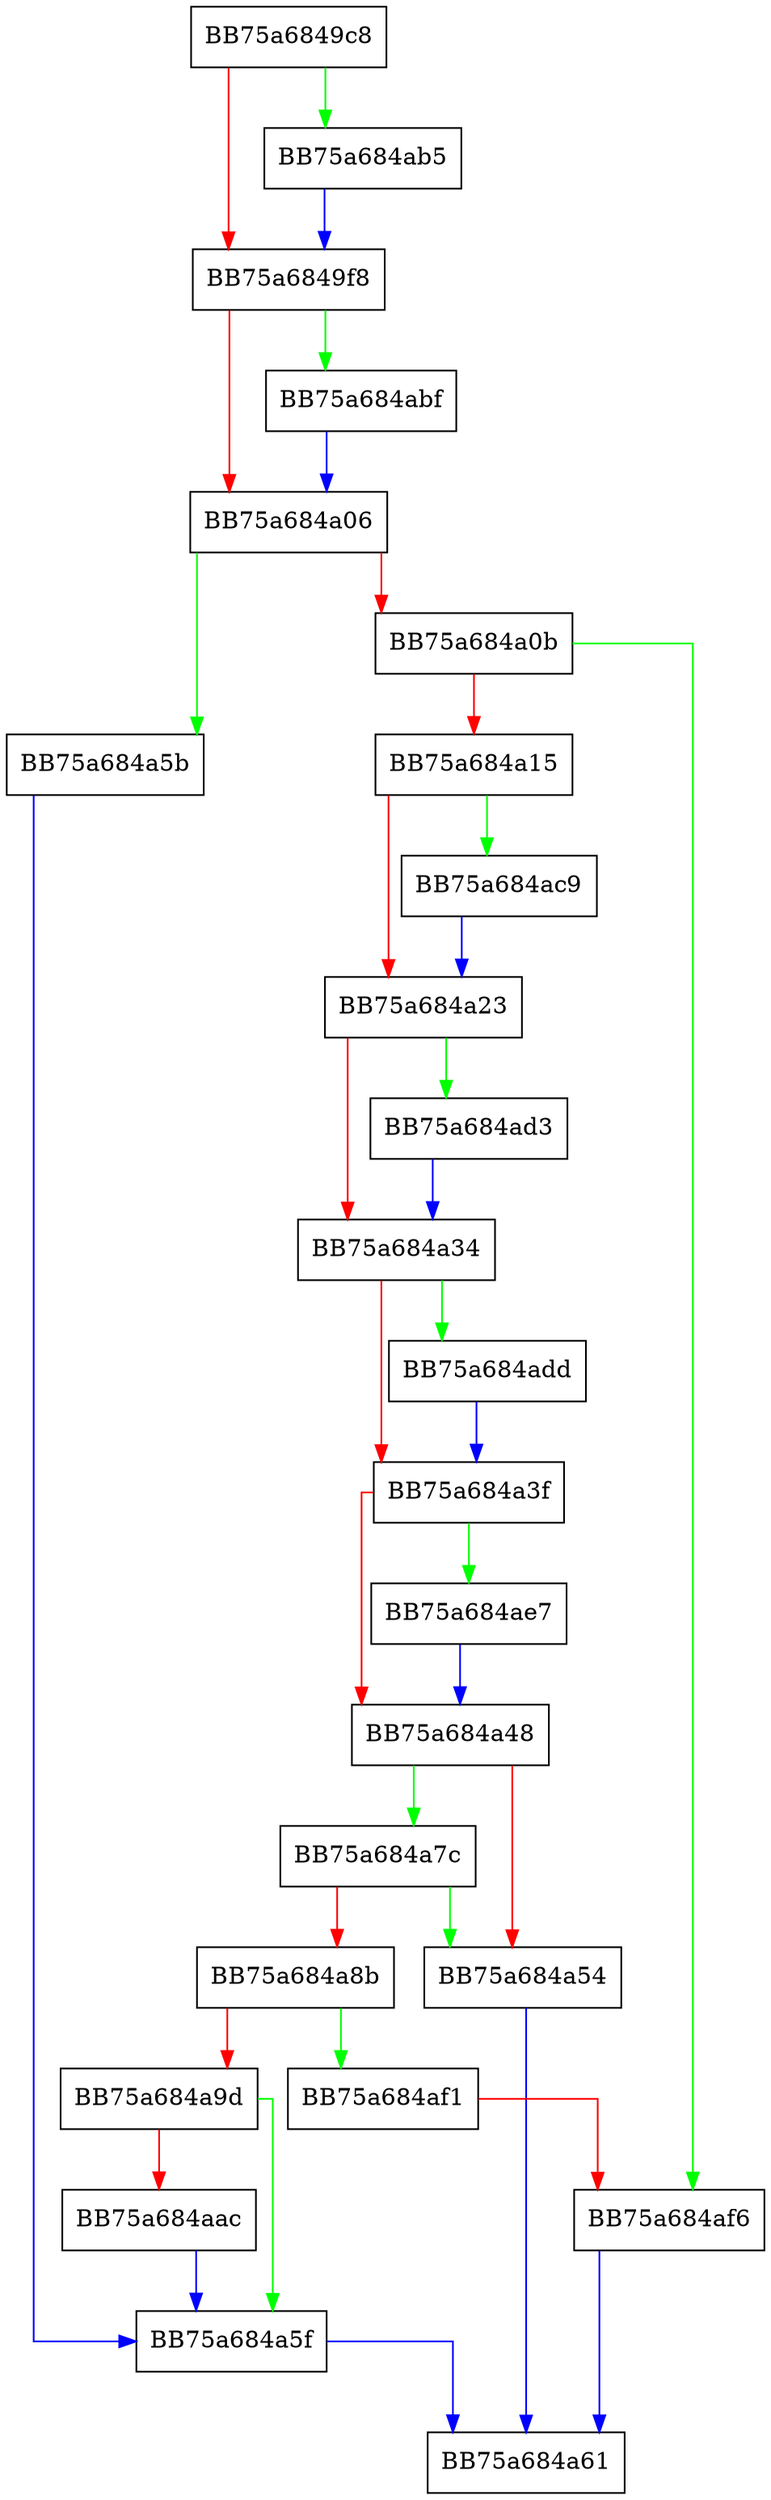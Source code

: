 digraph ExtractorNameAsSpecified {
  node [shape="box"];
  graph [splines=ortho];
  BB75a6849c8 -> BB75a684ab5 [color="green"];
  BB75a6849c8 -> BB75a6849f8 [color="red"];
  BB75a6849f8 -> BB75a684abf [color="green"];
  BB75a6849f8 -> BB75a684a06 [color="red"];
  BB75a684a06 -> BB75a684a5b [color="green"];
  BB75a684a06 -> BB75a684a0b [color="red"];
  BB75a684a0b -> BB75a684af6 [color="green"];
  BB75a684a0b -> BB75a684a15 [color="red"];
  BB75a684a15 -> BB75a684ac9 [color="green"];
  BB75a684a15 -> BB75a684a23 [color="red"];
  BB75a684a23 -> BB75a684ad3 [color="green"];
  BB75a684a23 -> BB75a684a34 [color="red"];
  BB75a684a34 -> BB75a684add [color="green"];
  BB75a684a34 -> BB75a684a3f [color="red"];
  BB75a684a3f -> BB75a684ae7 [color="green"];
  BB75a684a3f -> BB75a684a48 [color="red"];
  BB75a684a48 -> BB75a684a7c [color="green"];
  BB75a684a48 -> BB75a684a54 [color="red"];
  BB75a684a54 -> BB75a684a61 [color="blue"];
  BB75a684a5b -> BB75a684a5f [color="blue"];
  BB75a684a5f -> BB75a684a61 [color="blue"];
  BB75a684a7c -> BB75a684a54 [color="green"];
  BB75a684a7c -> BB75a684a8b [color="red"];
  BB75a684a8b -> BB75a684af1 [color="green"];
  BB75a684a8b -> BB75a684a9d [color="red"];
  BB75a684a9d -> BB75a684a5f [color="green"];
  BB75a684a9d -> BB75a684aac [color="red"];
  BB75a684aac -> BB75a684a5f [color="blue"];
  BB75a684ab5 -> BB75a6849f8 [color="blue"];
  BB75a684abf -> BB75a684a06 [color="blue"];
  BB75a684ac9 -> BB75a684a23 [color="blue"];
  BB75a684ad3 -> BB75a684a34 [color="blue"];
  BB75a684add -> BB75a684a3f [color="blue"];
  BB75a684ae7 -> BB75a684a48 [color="blue"];
  BB75a684af1 -> BB75a684af6 [color="red"];
  BB75a684af6 -> BB75a684a61 [color="blue"];
}